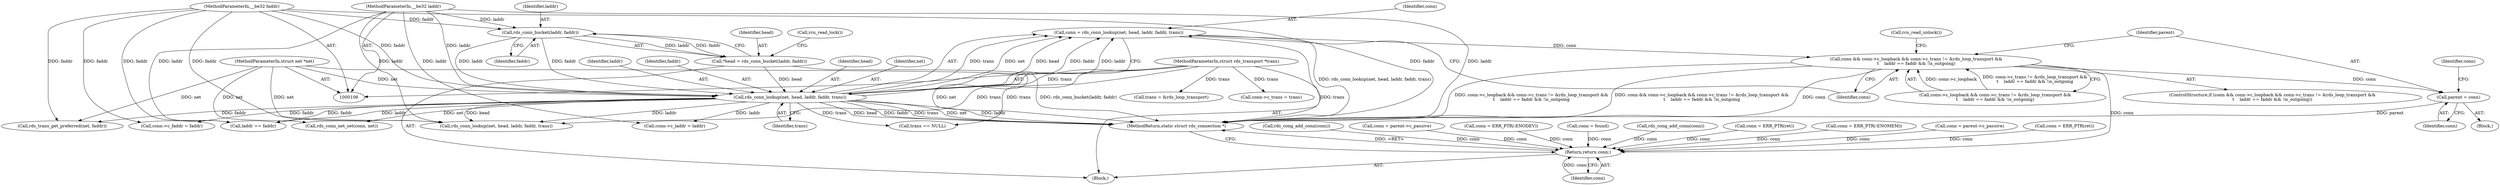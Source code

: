 digraph "0_linux_8c7188b23474cca017b3ef354c4a58456f68303a@pointer" {
"1000129" [label="(Call,conn = rds_conn_lookup(net, head, laddr, faddr, trans))"];
"1000131" [label="(Call,rds_conn_lookup(net, head, laddr, faddr, trans))"];
"1000107" [label="(MethodParameterIn,struct net *net)"];
"1000120" [label="(Call,*head = rds_conn_bucket(laddr, faddr))"];
"1000122" [label="(Call,rds_conn_bucket(laddr, faddr))"];
"1000108" [label="(MethodParameterIn,__be32 laddr)"];
"1000109" [label="(MethodParameterIn,__be32 faddr)"];
"1000110" [label="(MethodParameterIn,struct rds_transport *trans)"];
"1000138" [label="(Call,conn && conn->c_loopback && conn->c_trans != &rds_loop_transport &&\n\t    laddr == faddr && !is_outgoing)"];
"1000158" [label="(Call,parent = conn)"];
"1000457" [label="(Return,return conn;)"];
"1000158" [label="(Call,parent = conn)"];
"1000113" [label="(Block,)"];
"1000265" [label="(Call,trans = &rds_loop_transport)"];
"1000412" [label="(Call,rds_cong_add_conn(conn))"];
"1000400" [label="(Call,conn = parent->c_passive)"];
"1000190" [label="(Call,conn->c_laddr = laddr)"];
"1000277" [label="(Call,conn = ERR_PTR(-ENODEV))"];
"1000458" [label="(Identifier,conn)"];
"1000108" [label="(MethodParameterIn,__be32 laddr)"];
"1000122" [label="(Call,rds_conn_bucket(laddr, faddr))"];
"1000123" [label="(Identifier,laddr)"];
"1000437" [label="(Call,conn = found)"];
"1000448" [label="(Call,rds_cong_add_conn(conn))"];
"1000238" [label="(Call,conn = ERR_PTR(ret))"];
"1000179" [label="(Call,conn = ERR_PTR(-ENOMEM))"];
"1000138" [label="(Call,conn && conn->c_loopback && conn->c_trans != &rds_loop_transport &&\n\t    laddr == faddr && !is_outgoing)"];
"1000195" [label="(Call,conn->c_faddr = faddr)"];
"1000130" [label="(Identifier,conn)"];
"1000162" [label="(Identifier,conn)"];
"1000134" [label="(Identifier,laddr)"];
"1000110" [label="(MethodParameterIn,struct rds_transport *trans)"];
"1000283" [label="(Call,conn->c_trans = trans)"];
"1000421" [label="(Call,rds_conn_lookup(net, head, laddr, faddr, trans))"];
"1000140" [label="(Call,conn->c_loopback && conn->c_trans != &rds_loop_transport &&\n\t    laddr == faddr && !is_outgoing)"];
"1000135" [label="(Identifier,faddr)"];
"1000137" [label="(ControlStructure,if (conn && conn->c_loopback && conn->c_trans != &rds_loop_transport &&\n\t    laddr == faddr && !is_outgoing))"];
"1000459" [label="(MethodReturn,static struct rds_connection *)"];
"1000107" [label="(MethodParameterIn,struct net *net)"];
"1000121" [label="(Identifier,head)"];
"1000152" [label="(Call,laddr == faddr)"];
"1000133" [label="(Identifier,head)"];
"1000245" [label="(Call,rds_trans_get_preferred(net, faddr))"];
"1000120" [label="(Call,*head = rds_conn_bucket(laddr, faddr))"];
"1000159" [label="(Identifier,parent)"];
"1000161" [label="(Call,conn = parent->c_passive)"];
"1000299" [label="(Call,conn = ERR_PTR(ret))"];
"1000166" [label="(Call,rcu_read_unlock())"];
"1000136" [label="(Identifier,trans)"];
"1000157" [label="(Block,)"];
"1000139" [label="(Identifier,conn)"];
"1000129" [label="(Call,conn = rds_conn_lookup(net, head, laddr, faddr, trans))"];
"1000457" [label="(Return,return conn;)"];
"1000109" [label="(MethodParameterIn,__be32 faddr)"];
"1000270" [label="(Call,trans == NULL)"];
"1000132" [label="(Identifier,net)"];
"1000131" [label="(Call,rds_conn_lookup(net, head, laddr, faddr, trans))"];
"1000128" [label="(Call,rcu_read_lock())"];
"1000160" [label="(Identifier,conn)"];
"1000124" [label="(Identifier,faddr)"];
"1000210" [label="(Call,rds_conn_net_set(conn, net))"];
"1000129" -> "1000113"  [label="AST: "];
"1000129" -> "1000131"  [label="CFG: "];
"1000130" -> "1000129"  [label="AST: "];
"1000131" -> "1000129"  [label="AST: "];
"1000139" -> "1000129"  [label="CFG: "];
"1000129" -> "1000459"  [label="DDG: rds_conn_lookup(net, head, laddr, faddr, trans)"];
"1000131" -> "1000129"  [label="DDG: trans"];
"1000131" -> "1000129"  [label="DDG: net"];
"1000131" -> "1000129"  [label="DDG: head"];
"1000131" -> "1000129"  [label="DDG: faddr"];
"1000131" -> "1000129"  [label="DDG: laddr"];
"1000129" -> "1000138"  [label="DDG: conn"];
"1000131" -> "1000136"  [label="CFG: "];
"1000132" -> "1000131"  [label="AST: "];
"1000133" -> "1000131"  [label="AST: "];
"1000134" -> "1000131"  [label="AST: "];
"1000135" -> "1000131"  [label="AST: "];
"1000136" -> "1000131"  [label="AST: "];
"1000131" -> "1000459"  [label="DDG: net"];
"1000131" -> "1000459"  [label="DDG: laddr"];
"1000131" -> "1000459"  [label="DDG: head"];
"1000131" -> "1000459"  [label="DDG: faddr"];
"1000131" -> "1000459"  [label="DDG: trans"];
"1000107" -> "1000131"  [label="DDG: net"];
"1000120" -> "1000131"  [label="DDG: head"];
"1000122" -> "1000131"  [label="DDG: laddr"];
"1000122" -> "1000131"  [label="DDG: faddr"];
"1000108" -> "1000131"  [label="DDG: laddr"];
"1000109" -> "1000131"  [label="DDG: faddr"];
"1000110" -> "1000131"  [label="DDG: trans"];
"1000131" -> "1000152"  [label="DDG: laddr"];
"1000131" -> "1000152"  [label="DDG: faddr"];
"1000131" -> "1000190"  [label="DDG: laddr"];
"1000131" -> "1000195"  [label="DDG: faddr"];
"1000131" -> "1000210"  [label="DDG: net"];
"1000131" -> "1000245"  [label="DDG: faddr"];
"1000131" -> "1000270"  [label="DDG: trans"];
"1000131" -> "1000421"  [label="DDG: head"];
"1000131" -> "1000421"  [label="DDG: laddr"];
"1000107" -> "1000106"  [label="AST: "];
"1000107" -> "1000459"  [label="DDG: net"];
"1000107" -> "1000210"  [label="DDG: net"];
"1000107" -> "1000245"  [label="DDG: net"];
"1000107" -> "1000421"  [label="DDG: net"];
"1000120" -> "1000113"  [label="AST: "];
"1000120" -> "1000122"  [label="CFG: "];
"1000121" -> "1000120"  [label="AST: "];
"1000122" -> "1000120"  [label="AST: "];
"1000128" -> "1000120"  [label="CFG: "];
"1000120" -> "1000459"  [label="DDG: rds_conn_bucket(laddr, faddr)"];
"1000122" -> "1000120"  [label="DDG: laddr"];
"1000122" -> "1000120"  [label="DDG: faddr"];
"1000122" -> "1000124"  [label="CFG: "];
"1000123" -> "1000122"  [label="AST: "];
"1000124" -> "1000122"  [label="AST: "];
"1000108" -> "1000122"  [label="DDG: laddr"];
"1000109" -> "1000122"  [label="DDG: faddr"];
"1000108" -> "1000106"  [label="AST: "];
"1000108" -> "1000459"  [label="DDG: laddr"];
"1000108" -> "1000152"  [label="DDG: laddr"];
"1000108" -> "1000190"  [label="DDG: laddr"];
"1000108" -> "1000421"  [label="DDG: laddr"];
"1000109" -> "1000106"  [label="AST: "];
"1000109" -> "1000459"  [label="DDG: faddr"];
"1000109" -> "1000152"  [label="DDG: faddr"];
"1000109" -> "1000195"  [label="DDG: faddr"];
"1000109" -> "1000245"  [label="DDG: faddr"];
"1000109" -> "1000421"  [label="DDG: faddr"];
"1000110" -> "1000106"  [label="AST: "];
"1000110" -> "1000459"  [label="DDG: trans"];
"1000110" -> "1000265"  [label="DDG: trans"];
"1000110" -> "1000270"  [label="DDG: trans"];
"1000110" -> "1000283"  [label="DDG: trans"];
"1000110" -> "1000421"  [label="DDG: trans"];
"1000138" -> "1000137"  [label="AST: "];
"1000138" -> "1000139"  [label="CFG: "];
"1000138" -> "1000140"  [label="CFG: "];
"1000139" -> "1000138"  [label="AST: "];
"1000140" -> "1000138"  [label="AST: "];
"1000159" -> "1000138"  [label="CFG: "];
"1000166" -> "1000138"  [label="CFG: "];
"1000138" -> "1000459"  [label="DDG: conn"];
"1000138" -> "1000459"  [label="DDG: conn->c_loopback && conn->c_trans != &rds_loop_transport &&\n\t    laddr == faddr && !is_outgoing"];
"1000138" -> "1000459"  [label="DDG: conn && conn->c_loopback && conn->c_trans != &rds_loop_transport &&\n\t    laddr == faddr && !is_outgoing"];
"1000140" -> "1000138"  [label="DDG: conn->c_loopback"];
"1000140" -> "1000138"  [label="DDG: conn->c_trans != &rds_loop_transport &&\n\t    laddr == faddr && !is_outgoing"];
"1000138" -> "1000158"  [label="DDG: conn"];
"1000138" -> "1000457"  [label="DDG: conn"];
"1000158" -> "1000157"  [label="AST: "];
"1000158" -> "1000160"  [label="CFG: "];
"1000159" -> "1000158"  [label="AST: "];
"1000160" -> "1000158"  [label="AST: "];
"1000162" -> "1000158"  [label="CFG: "];
"1000158" -> "1000459"  [label="DDG: parent"];
"1000457" -> "1000113"  [label="AST: "];
"1000457" -> "1000458"  [label="CFG: "];
"1000458" -> "1000457"  [label="AST: "];
"1000459" -> "1000457"  [label="CFG: "];
"1000457" -> "1000459"  [label="DDG: <RET>"];
"1000458" -> "1000457"  [label="DDG: conn"];
"1000238" -> "1000457"  [label="DDG: conn"];
"1000400" -> "1000457"  [label="DDG: conn"];
"1000437" -> "1000457"  [label="DDG: conn"];
"1000179" -> "1000457"  [label="DDG: conn"];
"1000448" -> "1000457"  [label="DDG: conn"];
"1000412" -> "1000457"  [label="DDG: conn"];
"1000277" -> "1000457"  [label="DDG: conn"];
"1000299" -> "1000457"  [label="DDG: conn"];
"1000161" -> "1000457"  [label="DDG: conn"];
}
